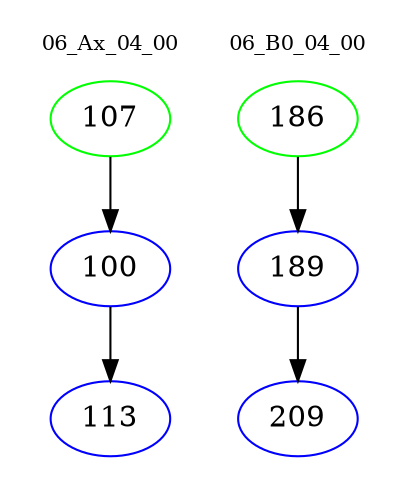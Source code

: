 digraph{
subgraph cluster_0 {
color = white
label = "06_Ax_04_00";
fontsize=10;
T0_107 [label="107", color="green"]
T0_107 -> T0_100 [color="black"]
T0_100 [label="100", color="blue"]
T0_100 -> T0_113 [color="black"]
T0_113 [label="113", color="blue"]
}
subgraph cluster_1 {
color = white
label = "06_B0_04_00";
fontsize=10;
T1_186 [label="186", color="green"]
T1_186 -> T1_189 [color="black"]
T1_189 [label="189", color="blue"]
T1_189 -> T1_209 [color="black"]
T1_209 [label="209", color="blue"]
}
}
